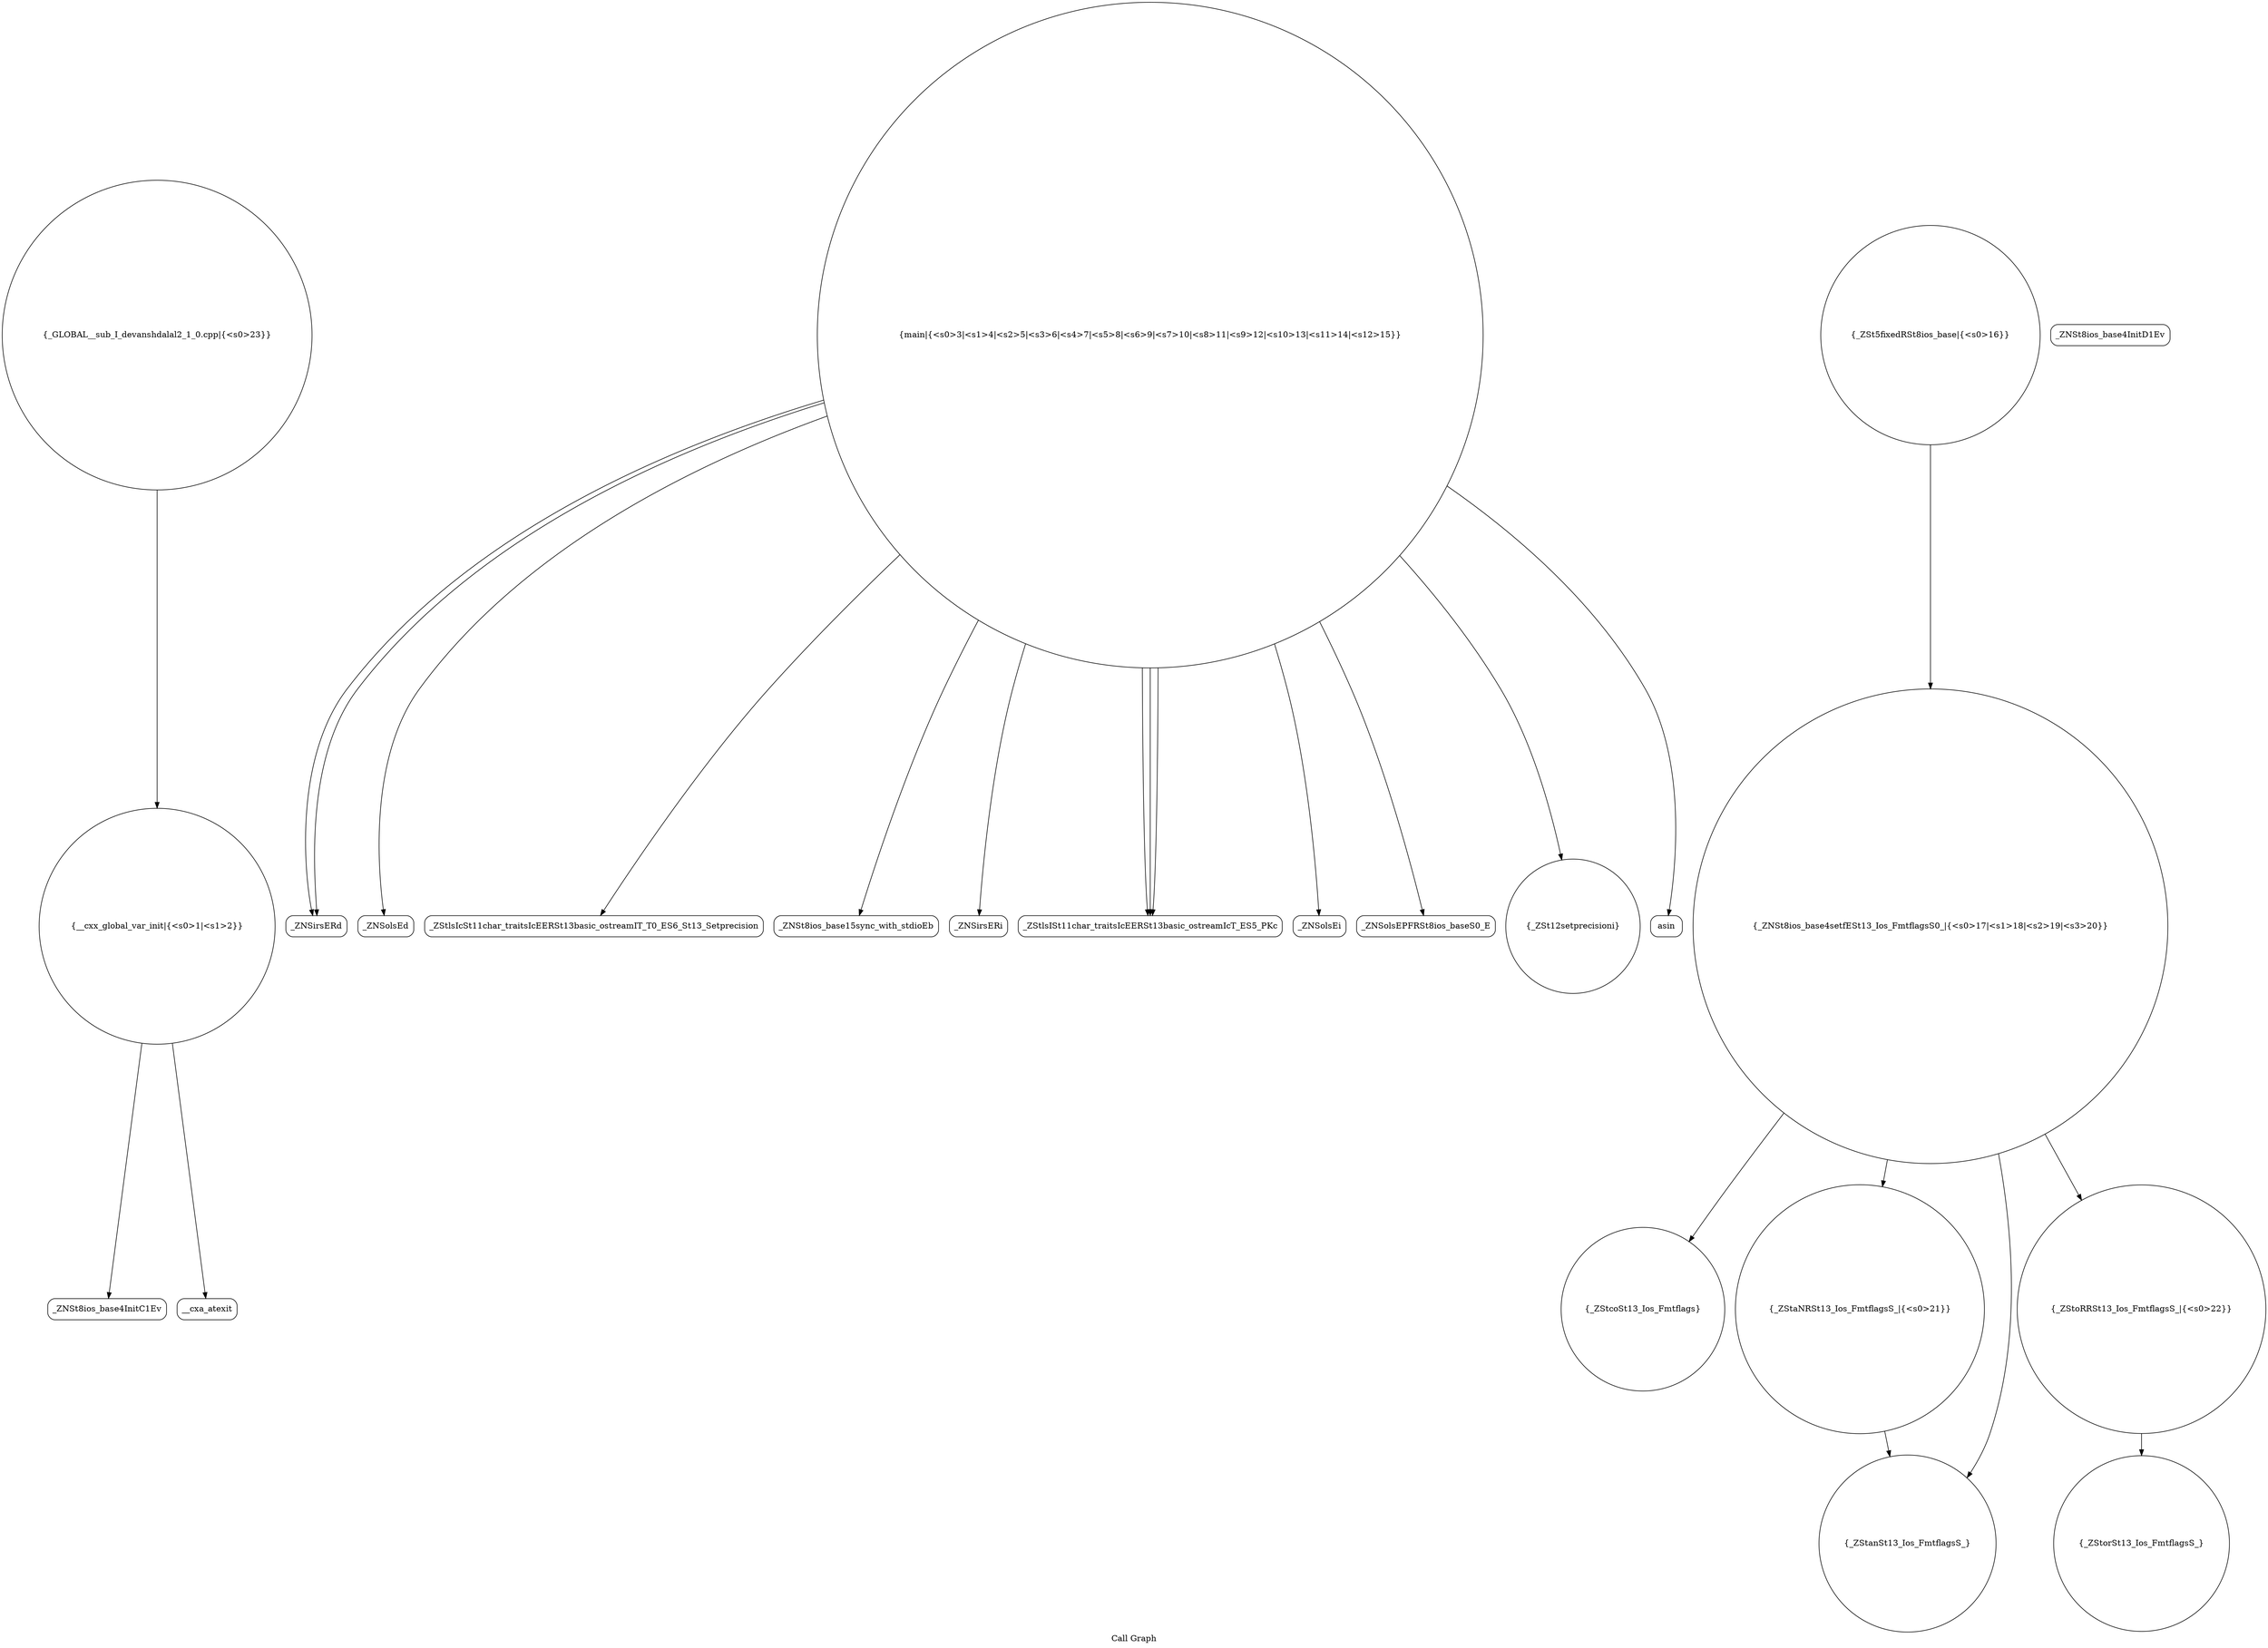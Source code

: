 digraph "Call Graph" {
	label="Call Graph";

	Node0x55b497be6df0 [shape=record,shape=circle,label="{__cxx_global_var_init|{<s0>1|<s1>2}}"];
	Node0x55b497be6df0:s0 -> Node0x55b497be7280[color=black];
	Node0x55b497be6df0:s1 -> Node0x55b497be7380[color=black];
	Node0x55b497be7580 [shape=record,shape=Mrecord,label="{_ZNSirsERd}"];
	Node0x55b497be7900 [shape=record,shape=Mrecord,label="{_ZNSolsEd}"];
	Node0x55b497be7c80 [shape=record,shape=circle,label="{_ZStorSt13_Ios_FmtflagsS_}"];
	Node0x55b497be7300 [shape=record,shape=Mrecord,label="{_ZNSt8ios_base4InitD1Ev}"];
	Node0x55b497be7680 [shape=record,shape=Mrecord,label="{_ZStlsIcSt11char_traitsIcEERSt13basic_ostreamIT_T0_ES6_St13_Setprecision}"];
	Node0x55b497be7a00 [shape=record,shape=circle,label="{_ZNSt8ios_base4setfESt13_Ios_FmtflagsS0_|{<s0>17|<s1>18|<s2>19|<s3>20}}"];
	Node0x55b497be7a00:s0 -> Node0x55b497be7b00[color=black];
	Node0x55b497be7a00:s1 -> Node0x55b497be7a80[color=black];
	Node0x55b497be7a00:s2 -> Node0x55b497be7c00[color=black];
	Node0x55b497be7a00:s3 -> Node0x55b497be7b80[color=black];
	Node0x55b497be7400 [shape=record,shape=circle,label="{main|{<s0>3|<s1>4|<s2>5|<s3>6|<s4>7|<s5>8|<s6>9|<s7>10|<s8>11|<s9>12|<s10>13|<s11>14|<s12>15}}"];
	Node0x55b497be7400:s0 -> Node0x55b497be7480[color=black];
	Node0x55b497be7400:s1 -> Node0x55b497be7500[color=black];
	Node0x55b497be7400:s2 -> Node0x55b497be7580[color=black];
	Node0x55b497be7400:s3 -> Node0x55b497be7580[color=black];
	Node0x55b497be7400:s4 -> Node0x55b497be7600[color=black];
	Node0x55b497be7400:s5 -> Node0x55b497be7700[color=black];
	Node0x55b497be7400:s6 -> Node0x55b497be7600[color=black];
	Node0x55b497be7400:s7 -> Node0x55b497be7780[color=black];
	Node0x55b497be7400:s8 -> Node0x55b497be7880[color=black];
	Node0x55b497be7400:s9 -> Node0x55b497be7680[color=black];
	Node0x55b497be7400:s10 -> Node0x55b497be7980[color=black];
	Node0x55b497be7400:s11 -> Node0x55b497be7900[color=black];
	Node0x55b497be7400:s12 -> Node0x55b497be7600[color=black];
	Node0x55b497be7780 [shape=record,shape=Mrecord,label="{_ZNSolsEPFRSt8ios_baseS0_E}"];
	Node0x55b497be7b00 [shape=record,shape=circle,label="{_ZStcoSt13_Ios_Fmtflags}"];
	Node0x55b497be7500 [shape=record,shape=Mrecord,label="{_ZNSirsERi}"];
	Node0x55b497be7880 [shape=record,shape=circle,label="{_ZSt12setprecisioni}"];
	Node0x55b497be7c00 [shape=record,shape=circle,label="{_ZStanSt13_Ios_FmtflagsS_}"];
	Node0x55b497be7280 [shape=record,shape=Mrecord,label="{_ZNSt8ios_base4InitC1Ev}"];
	Node0x55b497be7600 [shape=record,shape=Mrecord,label="{_ZStlsISt11char_traitsIcEERSt13basic_ostreamIcT_ES5_PKc}"];
	Node0x55b497be7980 [shape=record,shape=Mrecord,label="{asin}"];
	Node0x55b497be7d00 [shape=record,shape=circle,label="{_GLOBAL__sub_I_devanshdalal2_1_0.cpp|{<s0>23}}"];
	Node0x55b497be7d00:s0 -> Node0x55b497be6df0[color=black];
	Node0x55b497be7380 [shape=record,shape=Mrecord,label="{__cxa_atexit}"];
	Node0x55b497be7700 [shape=record,shape=Mrecord,label="{_ZNSolsEi}"];
	Node0x55b497be7a80 [shape=record,shape=circle,label="{_ZStaNRSt13_Ios_FmtflagsS_|{<s0>21}}"];
	Node0x55b497be7a80:s0 -> Node0x55b497be7c00[color=black];
	Node0x55b497be7480 [shape=record,shape=Mrecord,label="{_ZNSt8ios_base15sync_with_stdioEb}"];
	Node0x55b497be7800 [shape=record,shape=circle,label="{_ZSt5fixedRSt8ios_base|{<s0>16}}"];
	Node0x55b497be7800:s0 -> Node0x55b497be7a00[color=black];
	Node0x55b497be7b80 [shape=record,shape=circle,label="{_ZStoRRSt13_Ios_FmtflagsS_|{<s0>22}}"];
	Node0x55b497be7b80:s0 -> Node0x55b497be7c80[color=black];
}
